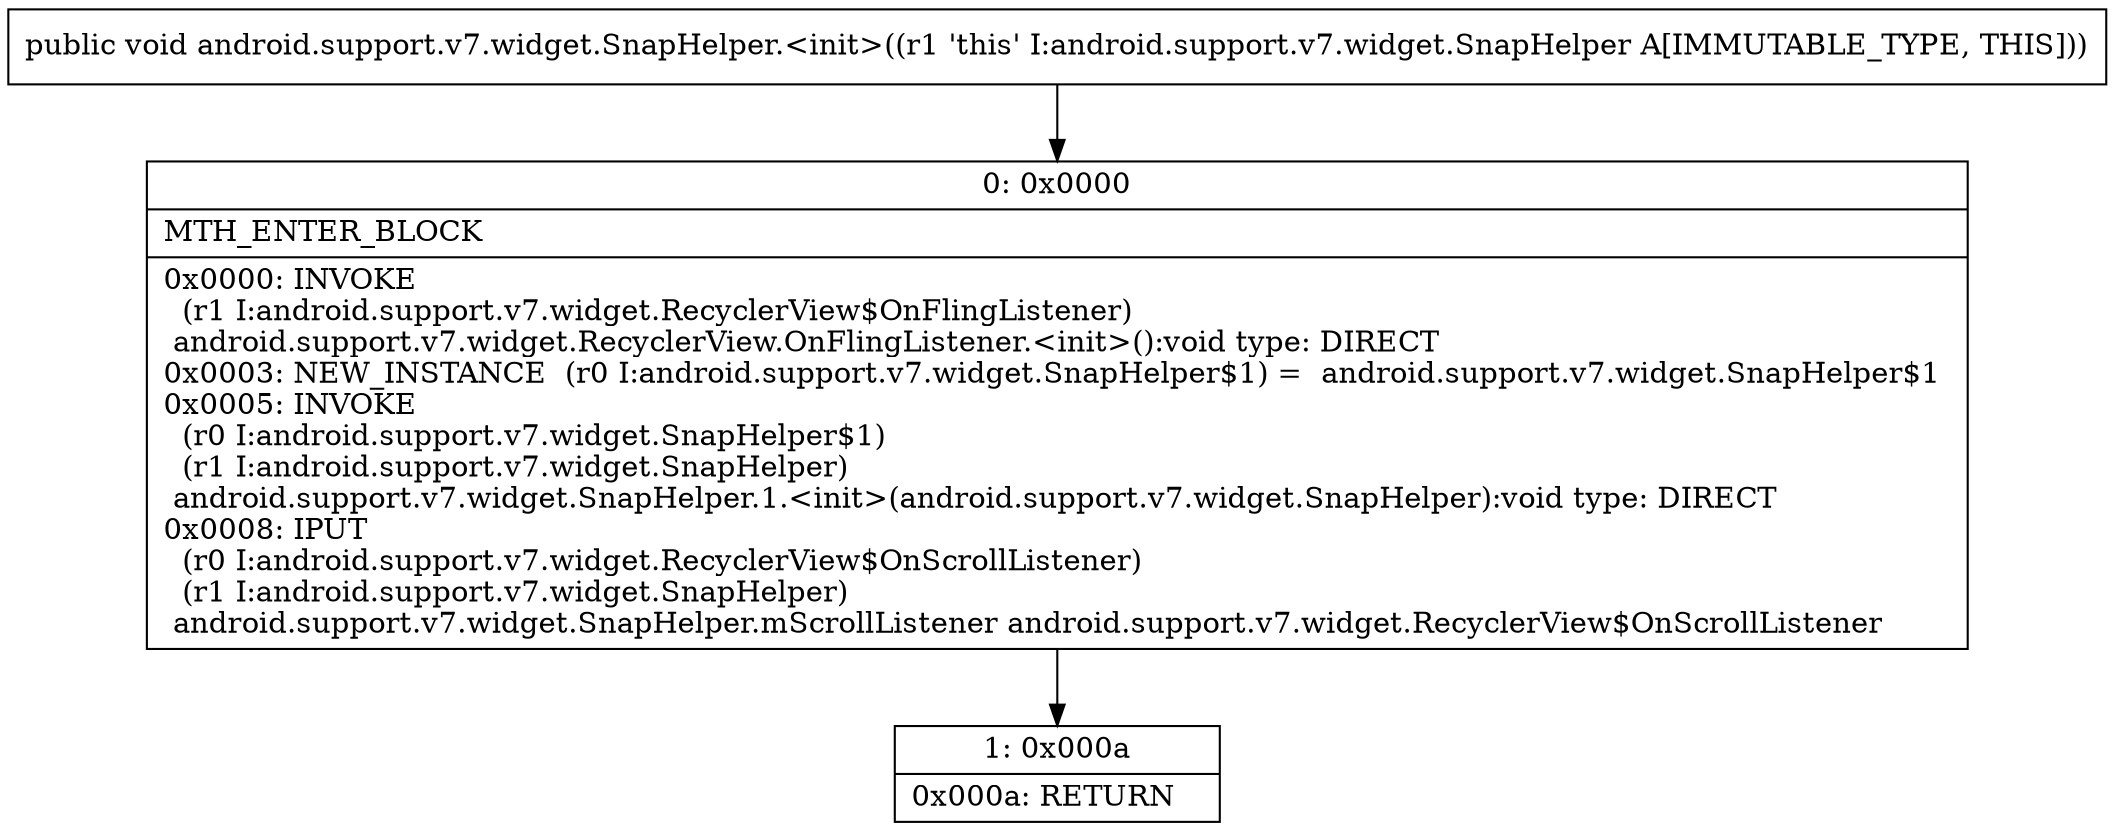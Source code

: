 digraph "CFG forandroid.support.v7.widget.SnapHelper.\<init\>()V" {
Node_0 [shape=record,label="{0\:\ 0x0000|MTH_ENTER_BLOCK\l|0x0000: INVOKE  \l  (r1 I:android.support.v7.widget.RecyclerView$OnFlingListener)\l android.support.v7.widget.RecyclerView.OnFlingListener.\<init\>():void type: DIRECT \l0x0003: NEW_INSTANCE  (r0 I:android.support.v7.widget.SnapHelper$1) =  android.support.v7.widget.SnapHelper$1 \l0x0005: INVOKE  \l  (r0 I:android.support.v7.widget.SnapHelper$1)\l  (r1 I:android.support.v7.widget.SnapHelper)\l android.support.v7.widget.SnapHelper.1.\<init\>(android.support.v7.widget.SnapHelper):void type: DIRECT \l0x0008: IPUT  \l  (r0 I:android.support.v7.widget.RecyclerView$OnScrollListener)\l  (r1 I:android.support.v7.widget.SnapHelper)\l android.support.v7.widget.SnapHelper.mScrollListener android.support.v7.widget.RecyclerView$OnScrollListener \l}"];
Node_1 [shape=record,label="{1\:\ 0x000a|0x000a: RETURN   \l}"];
MethodNode[shape=record,label="{public void android.support.v7.widget.SnapHelper.\<init\>((r1 'this' I:android.support.v7.widget.SnapHelper A[IMMUTABLE_TYPE, THIS])) }"];
MethodNode -> Node_0;
Node_0 -> Node_1;
}

